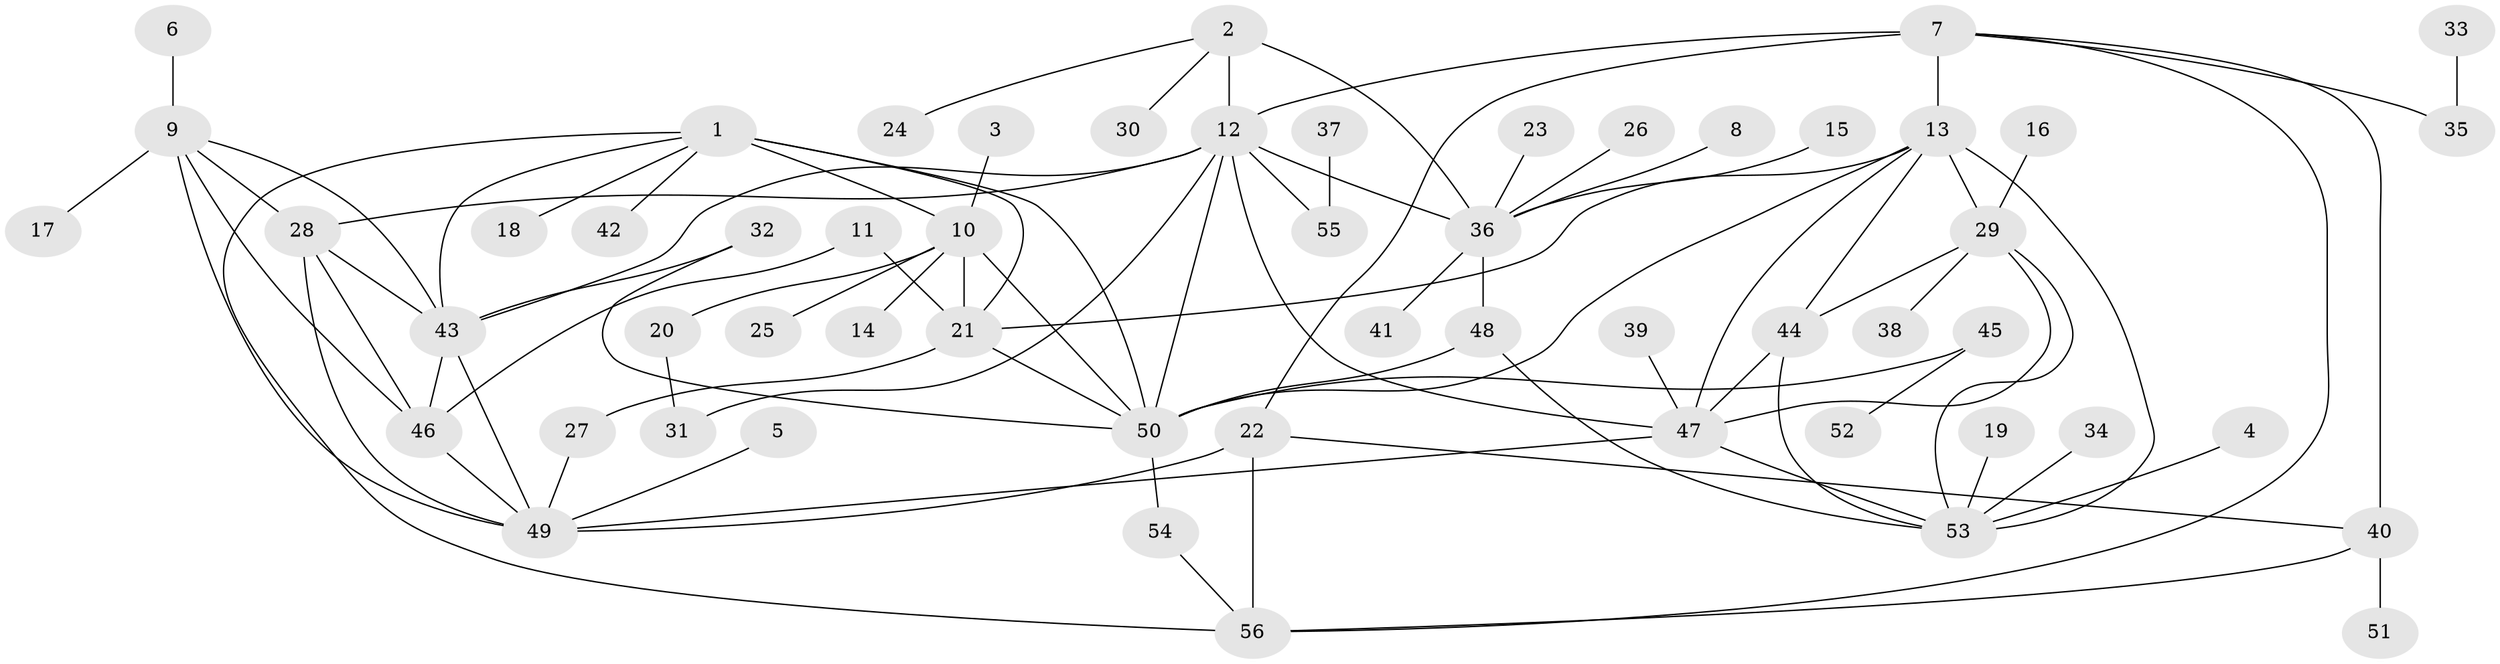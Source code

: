 // original degree distribution, {8: 0.04504504504504504, 10: 0.018018018018018018, 9: 0.036036036036036036, 5: 0.018018018018018018, 7: 0.04504504504504504, 6: 0.036036036036036036, 12: 0.018018018018018018, 4: 0.009009009009009009, 1: 0.5315315315315315, 2: 0.17117117117117117, 3: 0.07207207207207207}
// Generated by graph-tools (version 1.1) at 2025/02/03/09/25 03:02:50]
// undirected, 56 vertices, 89 edges
graph export_dot {
graph [start="1"]
  node [color=gray90,style=filled];
  1;
  2;
  3;
  4;
  5;
  6;
  7;
  8;
  9;
  10;
  11;
  12;
  13;
  14;
  15;
  16;
  17;
  18;
  19;
  20;
  21;
  22;
  23;
  24;
  25;
  26;
  27;
  28;
  29;
  30;
  31;
  32;
  33;
  34;
  35;
  36;
  37;
  38;
  39;
  40;
  41;
  42;
  43;
  44;
  45;
  46;
  47;
  48;
  49;
  50;
  51;
  52;
  53;
  54;
  55;
  56;
  1 -- 10 [weight=2.0];
  1 -- 18 [weight=1.0];
  1 -- 21 [weight=1.0];
  1 -- 42 [weight=1.0];
  1 -- 43 [weight=1.0];
  1 -- 50 [weight=1.0];
  1 -- 56 [weight=1.0];
  2 -- 12 [weight=2.0];
  2 -- 24 [weight=1.0];
  2 -- 30 [weight=1.0];
  2 -- 36 [weight=2.0];
  3 -- 10 [weight=1.0];
  4 -- 53 [weight=1.0];
  5 -- 49 [weight=1.0];
  6 -- 9 [weight=1.0];
  7 -- 12 [weight=1.0];
  7 -- 13 [weight=2.0];
  7 -- 22 [weight=2.0];
  7 -- 35 [weight=1.0];
  7 -- 40 [weight=1.0];
  7 -- 56 [weight=1.0];
  8 -- 36 [weight=1.0];
  9 -- 17 [weight=1.0];
  9 -- 28 [weight=1.0];
  9 -- 43 [weight=1.0];
  9 -- 46 [weight=1.0];
  9 -- 49 [weight=1.0];
  10 -- 14 [weight=1.0];
  10 -- 20 [weight=1.0];
  10 -- 21 [weight=2.0];
  10 -- 25 [weight=1.0];
  10 -- 50 [weight=2.0];
  11 -- 21 [weight=1.0];
  11 -- 46 [weight=1.0];
  12 -- 28 [weight=1.0];
  12 -- 31 [weight=1.0];
  12 -- 36 [weight=5.0];
  12 -- 43 [weight=1.0];
  12 -- 47 [weight=1.0];
  12 -- 50 [weight=1.0];
  12 -- 55 [weight=1.0];
  13 -- 21 [weight=1.0];
  13 -- 29 [weight=1.0];
  13 -- 44 [weight=1.0];
  13 -- 47 [weight=1.0];
  13 -- 50 [weight=1.0];
  13 -- 53 [weight=1.0];
  15 -- 36 [weight=1.0];
  16 -- 29 [weight=1.0];
  19 -- 53 [weight=1.0];
  20 -- 31 [weight=1.0];
  21 -- 27 [weight=1.0];
  21 -- 50 [weight=1.0];
  22 -- 40 [weight=2.0];
  22 -- 49 [weight=1.0];
  22 -- 56 [weight=2.0];
  23 -- 36 [weight=1.0];
  26 -- 36 [weight=1.0];
  27 -- 49 [weight=1.0];
  28 -- 43 [weight=1.0];
  28 -- 46 [weight=1.0];
  28 -- 49 [weight=1.0];
  29 -- 38 [weight=1.0];
  29 -- 44 [weight=1.0];
  29 -- 47 [weight=1.0];
  29 -- 53 [weight=1.0];
  32 -- 43 [weight=1.0];
  32 -- 50 [weight=1.0];
  33 -- 35 [weight=1.0];
  34 -- 53 [weight=1.0];
  36 -- 41 [weight=1.0];
  36 -- 48 [weight=1.0];
  37 -- 55 [weight=1.0];
  39 -- 47 [weight=1.0];
  40 -- 51 [weight=1.0];
  40 -- 56 [weight=1.0];
  43 -- 46 [weight=1.0];
  43 -- 49 [weight=1.0];
  44 -- 47 [weight=1.0];
  44 -- 53 [weight=1.0];
  45 -- 50 [weight=1.0];
  45 -- 52 [weight=1.0];
  46 -- 49 [weight=1.0];
  47 -- 49 [weight=1.0];
  47 -- 53 [weight=1.0];
  48 -- 50 [weight=1.0];
  48 -- 53 [weight=1.0];
  50 -- 54 [weight=1.0];
  54 -- 56 [weight=1.0];
}
